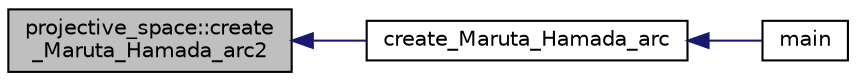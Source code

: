digraph "projective_space::create_Maruta_Hamada_arc2"
{
  edge [fontname="Helvetica",fontsize="10",labelfontname="Helvetica",labelfontsize="10"];
  node [fontname="Helvetica",fontsize="10",shape=record];
  rankdir="LR";
  Node464 [label="projective_space::create\l_Maruta_Hamada_arc2",height=0.2,width=0.4,color="black", fillcolor="grey75", style="filled", fontcolor="black"];
  Node464 -> Node465 [dir="back",color="midnightblue",fontsize="10",style="solid",fontname="Helvetica"];
  Node465 [label="create_Maruta_Hamada_arc",height=0.2,width=0.4,color="black", fillcolor="white", style="filled",URL="$d4/d67/geometry_8h.html#a788e7323142bf5f6ded51abe84dba9bf"];
  Node465 -> Node466 [dir="back",color="midnightblue",fontsize="10",style="solid",fontname="Helvetica"];
  Node466 [label="main",height=0.2,width=0.4,color="black", fillcolor="white", style="filled",URL="$d4/d6e/make__something_8_c.html#a217dbf8b442f20279ea00b898af96f52"];
}
